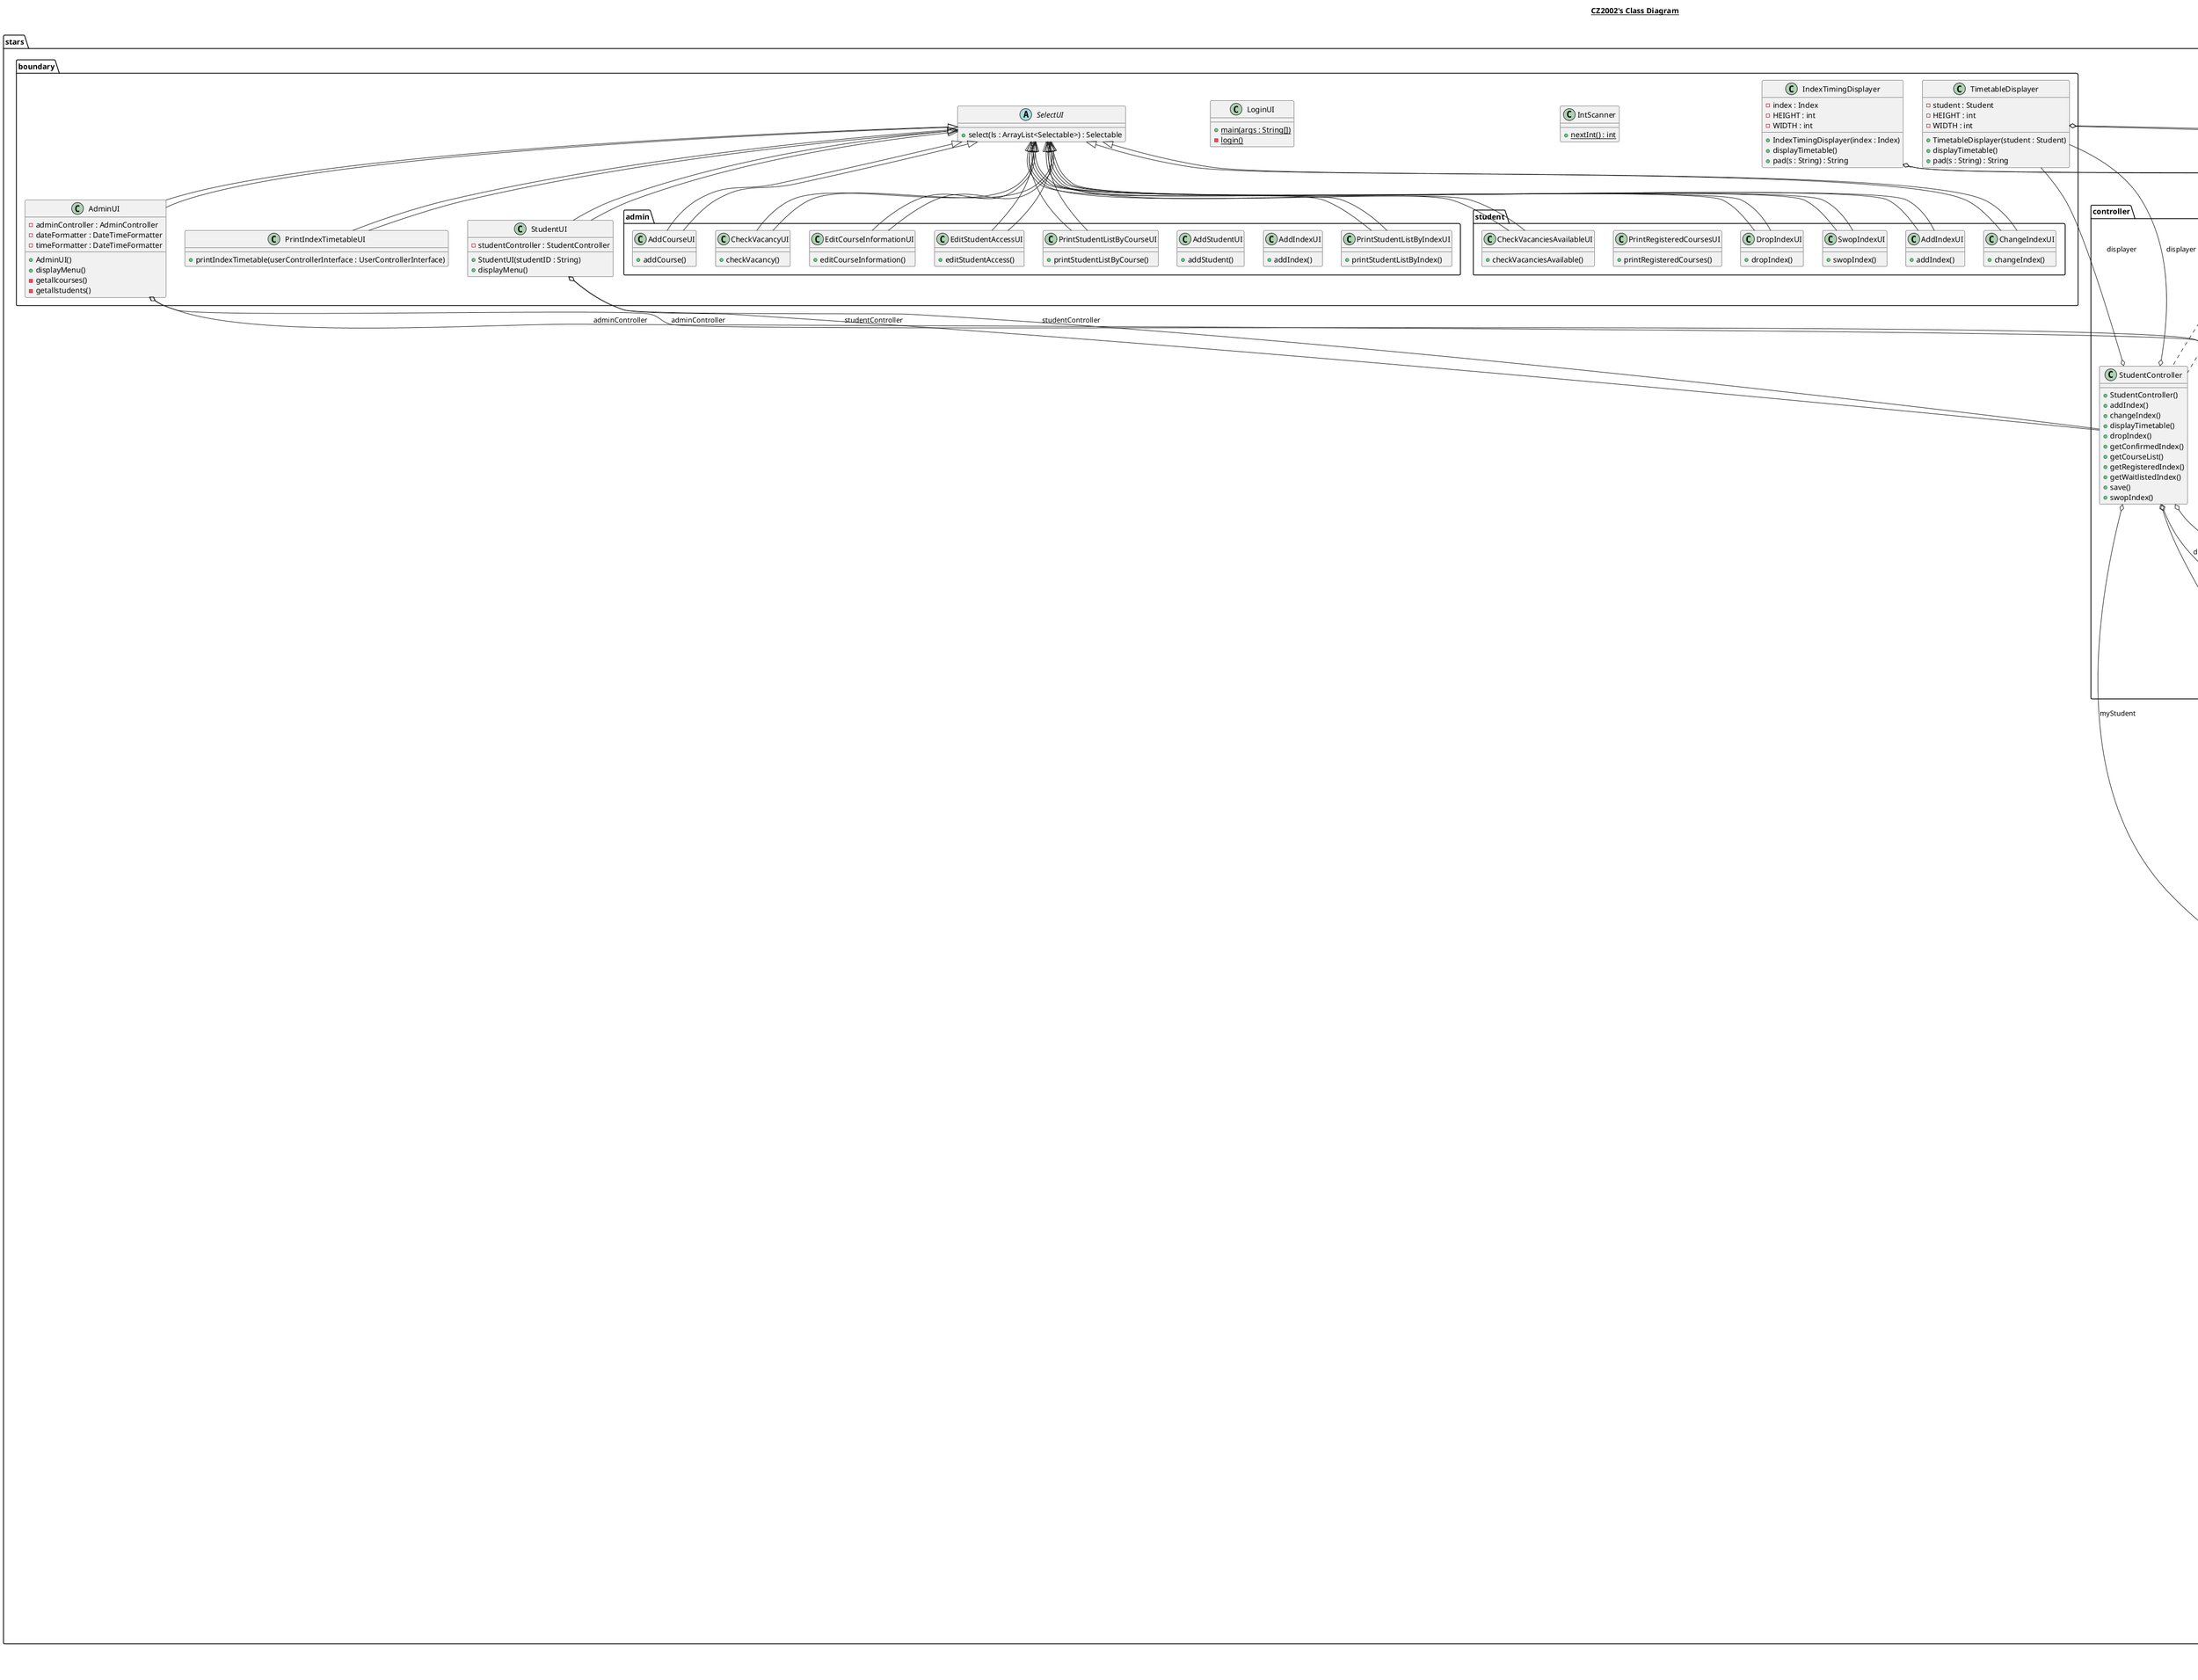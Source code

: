 @startuml

title __CZ2002's Class Diagram__\n

  namespace stars.boundary {
    class stars.boundary.AdminUI {
        - adminController : AdminController
        - dateFormatter : DateTimeFormatter
        - timeFormatter : DateTimeFormatter
        + AdminUI()
        + displayMenu()
        - getallcourses()
        - getallstudents()
    }
  }


  namespace stars.boundary {
    class stars.boundary.IndexTimingDisplayer {
        - index : Index
        - HEIGHT : int
        - WIDTH : int
        + IndexTimingDisplayer(index : Index)
        + displayTimetable()
        + pad(s : String) : String
    }
  }


  namespace stars.boundary {
    class stars.boundary.IntScanner {
        {static} + nextInt() : int
    }
  }


  namespace stars.boundary {
    class stars.boundary.LoginUI {
        {static} + main(args : String[])
        {static} - login()
    }
  }


  namespace stars.boundary {
    class stars.boundary.PrintIndexTimetableUI {
        + printIndexTimetable(userControllerInterface : UserControllerInterface)
    }
  }


  namespace stars.boundary {
    abstract class stars.boundary.SelectUI {
        + select(ls : ArrayList<Selectable>) : Selectable
    }
  }


  namespace stars.boundary {
    class stars.boundary.StudentUI {
        - studentController : StudentController
        + StudentUI(studentID : String)
        + displayMenu()
    }
  }


  namespace stars.boundary {
    class stars.boundary.TimetableDisplayer {
        - student : Student
        - HEIGHT : int
        - WIDTH : int
        + TimetableDisplayer(student : Student)
        + displayTimetable()
        + pad(s : String) : String
    }
  }




    namespace stars.controller {
    class stars.controller.AdminController {
        + AdminController()
        + addCourse()
        + addIndex()
        + addStudent()
        + addTiming()
        + changeIndexID()
        + createCourse()
        + createIndex()
        + createTiming()
        + dropIndex()
        + editAccess()
        + getCourseList()
        + getStudentList()
        + save()
        + setCourseID()
        + setVacancyLimit()
        }
    }


      namespace stars.controller {
        interface stars.controller.Authenticator {
            {abstract} + authenticate()
        }
      }


      namespace stars.controller {
        class stars.controller.DatabaseManager {
            - DATABASE_FILE : String
            + DatabaseManager()
            + addCourse()
            + addStudent()
            + findStudent()
            + getCoursesArray()
            + getStudentArray()
            + saveInformation()
            - loadInformation()
        }
      }


      namespace stars.controller {
        class stars.controller.FlatFileAdminAuthenticator {
            - ADMIN_ACCOUNT_FILE : String
            + authenticate()
        }
      }


      namespace stars.controller {
        class stars.controller.FlatFileStudentAuthenticator {
            - STUDENT_ACCOUNTS_FILE : String
            + addStudent()
            + authenticate()
            + editAccess()
        }
      }


      namespace stars.controller {
        class stars.controller.IndexStudentAdder {
            + addStudent()
        }
      }


      namespace stars.controller {
        class stars.controller.IndexStudentDropper {
            + dropStudent()
        }
      }


      namespace stars.controller {
        class stars.controller.IndexStudentSwopper {
            + swopStudent()
        }
      }


      namespace stars.controller {
        class stars.controller.LoginController {
            + verifyLogin()
        }
      }


      namespace stars.controller {
        class stars.controller.SetVacancyLimitController {
            + setVacancyLimit()
        }
      }


      namespace stars.controller {
        interface stars.controller.StudentAuthenticator {
            {abstract} + addStudent()
            {abstract} + editAccess()
        }
      }


      namespace stars.controller {
        class stars.controller.StudentController {
            + StudentController()
            + addIndex()
            + changeIndex()
            + displayTimetable()
            + dropIndex()
            + getConfirmedIndex()
            + getCourseList()
            + getRegisteredIndex()
            + getWaitlistedIndex()
            + save()
            + swopIndex()
        }
      }


      namespace stars.controller {
        class stars.controller.TimetableClashChecker {
            + checkClash()
            + checkClash()
        }
      }


      namespace stars.controller {
        interface stars.controller.UserControllerInterface {
            {abstract} + getCourseList()
        }
      }


      stars.controller.AdminController .up.|> stars.controller.UserControllerInterface
      stars.controller.AdminController o-- stars.controller.DatabaseManager : dbManager
      stars.controller.DatabaseManager o-- stars.entity.Database : db
      stars.controller.FlatFileAdminAuthenticator .up.|> stars.controller.Authenticator
      stars.controller.FlatFileStudentAuthenticator .up.|> stars.controller.StudentAuthenticator
      stars.controller.StudentController .up.|> stars.controller.UserControllerInterface
      stars.controller.StudentController o-- stars.controller.DatabaseManager : dbManager
      stars.controller.StudentController o-- stars.boundary.TimetableDisplayer : displayer
      stars.controller.StudentController o-- stars.entity.Student : myStudent


  namespace stars.entity {
    class stars.entity.Course {
        - au : int
        - courseID : String
        - courseName : String
        - indexList : ArrayList<Index>
        - school : String
        + Course(courseID : String, au : int, school : String, courseName : String)
        + addIndex(newIndex : Index) : boolean
        + getAu() : int
        + getCourseID() : String
        + getCourseName() : String
        + getIndexList() : ArrayList<Index>
        + getSchool() : String
        + print() : String
        + setAu(au : int)
        + setCourseID(courseID : String)
        + setCourseName(courseName : String)
        + setIndexList(indexList ArrayList<Index>) 
        + setSchool(school : String)
    }
  }


  namespace stars.entity {
    class stars.entity.Database {
        - coursesArray : ArrayList<Course>
        - studentArray : ArrayList<Student>
        + Database()
        + addCourse(course : Course) : boolean
        + addStudent(student : Student) : boolean
        + findStudent(studentID : String) : Student
        + getCoursesArray() : ArrayList<Course>
        + getStudentArray() : ArrayList<Student>
    }
  }


  namespace stars.entity {
    class stars.entity.EmailService {
        - student : Student
        - password : String
        - username : String
        + EmailService(student Student)
        + sendNotification(index : Index)
    }
  }


  namespace stars.entity {
    class stars.entity.Index {
        - confirmedList : ArrayList<Student>
        - indexNumber : int
        - timings : ArrayList<Timing>
        - vacancy : int
        - vacancyLimit : int
        - course : Course
        - waitList : ArrayList<Student>
        + Index(course : Course, vacancy : int, indexNumber : int)
        + addStudentToConfirmedList(student : Student)
        + addStudentToWaitList(student : Student)
        + addTiming(newTiming : Timing) : boolean
        + dequeueStudent() : Student
        + dropStudentFromConfirmedList(student : Student)
        + dropStudentFromWaitList(student : Student)
        + getAU() : int
        + getConfirmedList() : ArrayList<Student>
        + getCourse() : Course
        + getIndexNumber() : int
        + getTimings() ArrayList<Timing>
        + getVacancy() : int
        + getVacancyLimit() : int
        + getWaitList() : ArrayList<Student> 
        + insertStudentToWaitList(student : Student, location : int)
        + print() : String
        + setConfirmedList(confirmedList : ArrayList<Student>)
        + setCourse(course : Course)
        + setIndexNumber(indexNumber : int)
        + setTimings(timings : ArrayList<Timing>)
        + setVacancy(vacancy : UserControllerInterface)
        + setVacancyLimit(newVacancyLimit : int)
        + setWaitList(waitList : ArrayList<Student>)
    }
  }


  namespace stars.entity {
    interface stars.entity.NotificationInterface {
        {abstract} + sendNotification(index : Index)
    }
  }


  namespace stars.entity {
    interface stars.entity.Selectable {
        {abstract} + print() : String
    }
  }


  namespace stars.entity {
    class stars.entity.Student {
        - degree : String
        - email : String
        - gender : String
        - nationality : String
        - studentID : String
        - studentName : String
        - registeredCourses : StudentRegisteredCourses
        - notificationService : NotificationInterface
        + Student(studentName : String, nationality : String, gender : String, studentID : String, degree : String, email : String)
        + addIndex(index : Index) : boolean
        + changeIndex(oldIndex : Index, newIndex : Index) : boolean
        + checkChangeIndex(friendIndex : Index, myIndex : Index) : boolean
        + dropIndex(index : Index) : boolean
        + getConfirmedIndex() : ArrayList<Index>
        + getDegree() : String
        + getEmail() : String
        + getGender() : String
        + getNationality() : String
        + getRegisteredIndex() : ArrayList<Index>
        + getStudentID() : String
        + getStudentName() : String
        + getWaitlistedIndex() : ArrayList<Index>
        + getregisteredCourses() : StudentRegisteredCourses
        + moveToConfirmed(index : Index)
        + print() : String
        + sendNotification(index : Index)
        + swopPlaces(friendIndex : Index, friend : Student) : boolean
    }
  }


  namespace stars.entity {
    class stars.entity.StudentRegisteredCourses {
        - AU : int
        - confirmedIndexArray : ArrayList<Index>
        - waitlistedIndexArray : ArrayList<Index>
        + StudentRegisteredCourses()
        + addAU()
        + addIndex()
        + addToConfirmedIndexArray()
        + addToWaitlistedIndexArray()
        + changeIndex()
        + dropIndex()
        + getAU()
        + getConfirmedIndexArray()
        + getIndexList()
        + getOwner()
        + getWaitlistedIndexArray()
        + moveToConfirmed()
        + removeFromConfirmedIndexArray()
        + removeFromWaitlistedIndexArray()
        + swopPlaces()
    }
  }


  namespace stars.entity {
    class stars.entity.Timing {
        - end : LocalTime
        - start : LocalTime
        + Timing()
        + checkOverlap()
        + getDay()
        + getEnd()
        + getStart()
        + getType()
        + setEnd()
        + setStart()
    }
  }


  namespace stars.entity {
    enum Day {
      FRI
      MON
      THU
      TUE
      WED
    }
  }


  namespace stars.entity {
    enum Type {
      LAB
      LEC
      TUT
    }
  }

    namespace stars.boundary {
      namespace admin {
        class stars.boundary.admin.AddCourseUI {
            + addCourse()
        }
      }
    }


    namespace stars.boundary {
      namespace admin {
        class stars.boundary.admin.AddIndexUI {
            + addIndex()
        }
      }
    }


    namespace stars.boundary {
      namespace admin {
        class stars.boundary.admin.AddStudentUI {
            + addStudent()
        }
      }
    }


    namespace stars.boundary {
      namespace admin {
        class stars.boundary.admin.CheckVacancyUI {
            + checkVacancy()
        }
      }
    }


    namespace stars.boundary {
      namespace admin {
        class stars.boundary.admin.EditCourseInformationUI {
            + editCourseInformation()
        }
      }
    }


    namespace stars.boundary {
      namespace admin {
        class stars.boundary.admin.EditStudentAccessUI {
            + editStudentAccess()
        }
      }
    }


    namespace stars.boundary {
      namespace admin {
        class stars.boundary.admin.PrintStudentListByCourseUI {
            + printStudentListByCourse()
        }
      }
    }


    namespace stars.boundary {
      namespace admin {
        class stars.boundary.admin.PrintStudentListByIndexUI {
            + printStudentListByIndex()
        }
      }
    }


      namespace stars.boundary {
        namespace student {
          class stars.boundary.student.AddIndexUI {
              + addIndex()
          }
        }
      }


      namespace stars.boundary {
        namespace student {
          class stars.boundary.student.ChangeIndexUI {
              + changeIndex()
          }
        }
      }


      namespace stars.boundary {
        namespace student {
          class stars.boundary.student.CheckVacanciesAvailableUI {
              + checkVacanciesAvailable()
          }
        }
      }


      namespace stars.boundary {
        namespace student {
          class stars.boundary.student.DropIndexUI {
              + dropIndex()
          }
        }
      }


      namespace stars.boundary {
        namespace student {
          class stars.boundary.student.PrintRegisteredCoursesUI {
              + printRegisteredCourses()
          }
        }
      }


      namespace stars.boundary {
        namespace student {
          class stars.boundary.student.SwopIndexUI {
              + swopIndex()
          }
        }
      }


      stars.boundary.student.AddIndexUI -up-|> stars.boundary.SelectUI
      stars.boundary.student.ChangeIndexUI -up-|> stars.boundary.SelectUI
      stars.boundary.student.CheckVacanciesAvailableUI -up-|> stars.boundary.SelectUI
      stars.boundary.student.DropIndexUI -up-|> stars.boundary.SelectUI
      stars.boundary.student.SwopIndexUI -up-|> stars.boundary.SelectUI





    stars.boundary.admin.AddCourseUI -up-|> stars.boundary.SelectUI
    stars.boundary.admin.CheckVacancyUI -up-|> stars.boundary.SelectUI
    stars.boundary.admin.EditCourseInformationUI -up-|> stars.boundary.SelectUI
    stars.boundary.admin.EditStudentAccessUI -up-|> stars.boundary.SelectUI
    stars.boundary.admin.PrintStudentListByCourseUI -up-|> stars.boundary.SelectUI
    stars.boundary.admin.PrintStudentListByIndexUI -up-|> stars.boundary.SelectUI




  stars.entity.Course .up.|> java.io.Serializable
  stars.entity.Course .up.|> stars.entity.Selectable
  stars.entity.Database .up.|> java.io.Serializable
  stars.entity.EmailService .up.|> stars.entity.NotificationInterface
  stars.entity.EmailService o-- stars.entity.Student : student
  stars.entity.Index .up.|> java.io.Serializable
  stars.entity.Index .up.|> stars.entity.Selectable
  stars.entity.Index o-- stars.entity.Course : course
  stars.entity.Student .up.|> java.io.Serializable
  stars.entity.Student .up.|> stars.entity.Selectable
  stars.entity.Student o-- stars.entity.NotificationInterface : notificationService
  stars.entity.Student o-- stars.entity.StudentRegisteredCourses : registeredCourses
  stars.entity.StudentRegisteredCourses .up.|> java.io.Serializable
  stars.entity.StudentRegisteredCourses o-- stars.entity.Student : owner
  stars.entity.Timing .up.|> java.io.Serializable
  stars.entity.Timing o-- stars.entity.Timing.Day : day
  stars.entity.Timing o-- stars.entity.Timing.Type : type
  stars.entity.Timing +-down- stars.entity.Timing.Day
  stars.entity.Timing +-down- stars.entity.Timing.Type

  stars.boundary.AdminUI -up-|> stars.boundary.SelectUI
  stars.boundary.AdminUI o-- stars.controller.AdminController : adminController
  stars.boundary.IndexTimingDisplayer o-- stars.entity.Index : index
  stars.boundary.PrintIndexTimetableUI -up-|> stars.boundary.SelectUI
  stars.boundary.StudentUI -up-|> stars.boundary.SelectUI
  stars.boundary.StudentUI o-- stars.controller.StudentController : studentController
  stars.boundary.TimetableDisplayer o-- stars.entity.Student : student
  stars.boundary.admin.AddCourseUI -up-|> stars.boundary.SelectUI
  stars.boundary.admin.CheckVacancyUI -up-|> stars.boundary.SelectUI
  stars.boundary.admin.EditCourseInformationUI -up-|> stars.boundary.SelectUI
  stars.boundary.admin.EditStudentAccessUI -up-|> stars.boundary.SelectUI
  stars.boundary.admin.PrintStudentListByCourseUI -up-|> stars.boundary.SelectUI
  stars.boundary.admin.PrintStudentListByIndexUI -up-|> stars.boundary.SelectUI
  stars.boundary.student.AddIndexUI -up-|> stars.boundary.SelectUI
  stars.boundary.student.ChangeIndexUI -up-|> stars.boundary.SelectUI
  stars.boundary.student.CheckVacanciesAvailableUI -up-|> stars.boundary.SelectUI
  stars.boundary.student.DropIndexUI -up-|> stars.boundary.SelectUI
  stars.boundary.student.SwopIndexUI -up-|> stars.boundary.SelectUI
  stars.controller.AdminController .up.|> stars.controller.UserControllerInterface
  stars.controller.AdminController o-- stars.controller.DatabaseManager : dbManager
  stars.controller.DatabaseManager o-- stars.entity.Database : db
  stars.controller.FlatFileAdminAuthenticator .up.|> stars.controller.Authenticator
  stars.controller.FlatFileStudentAuthenticator .up.|> stars.controller.StudentAuthenticator
  stars.controller.StudentController .up.|> stars.controller.UserControllerInterface
  stars.controller.StudentController o-- stars.controller.DatabaseManager : dbManager
  stars.controller.StudentController o-- stars.boundary.TimetableDisplayer : displayer
  stars.controller.StudentController o-- stars.entity.Student : myStudent
  stars.entity.Course .up.|> java.io.Serializable
  stars.entity.Course .up.|> stars.entity.Selectable
  stars.entity.Database .up.|> java.io.Serializable
  stars.entity.EmailService .up.|> stars.entity.NotificationInterface
  stars.entity.EmailService o-- stars.entity.Student : student
  stars.entity.Index .up.|> java.io.Serializable
  stars.entity.Index .up.|> stars.entity.Selectable
  stars.entity.Index o-- stars.entity.Course : course
  stars.entity.Student .up.|> java.io.Serializable
  stars.entity.Student .up.|> stars.entity.Selectable
  stars.entity.Student o-- stars.entity.NotificationInterface : notificationService
  stars.entity.Student o-- stars.entity.StudentRegisteredCourses : registeredCourses
  stars.entity.StudentRegisteredCourses .up.|> java.io.Serializable
  stars.entity.StudentRegisteredCourses o-- stars.entity.Student : owner
  stars.entity.Timing .up.|> java.io.Serializable
  stars.entity.Timing o-- stars.entity.Timing.Day : day
  stars.entity.Timing o-- stars.entity.Timing.Type : type

  stars.boundary.AdminUI -up-|> stars.boundary.SelectUI
    stars.boundary.AdminUI o-- stars.controller.AdminController : adminController
    stars.boundary.IndexTimingDisplayer o-- stars.entity.Index : index
    stars.boundary.PrintIndexTimetableUI -up-|> stars.boundary.SelectUI
    stars.boundary.StudentUI -up-|> stars.boundary.SelectUI
    stars.boundary.StudentUI o-- stars.controller.StudentController : studentController
    stars.boundary.TimetableDisplayer o-- stars.entity.Student : student


right footer


PlantUML diagram generated by SketchIt! (https://bitbucket.org/pmesmeur/sketch.it)
For more information about this tool, please contact philippe.mesmeur@gmail.com
endfooter

@enduml
